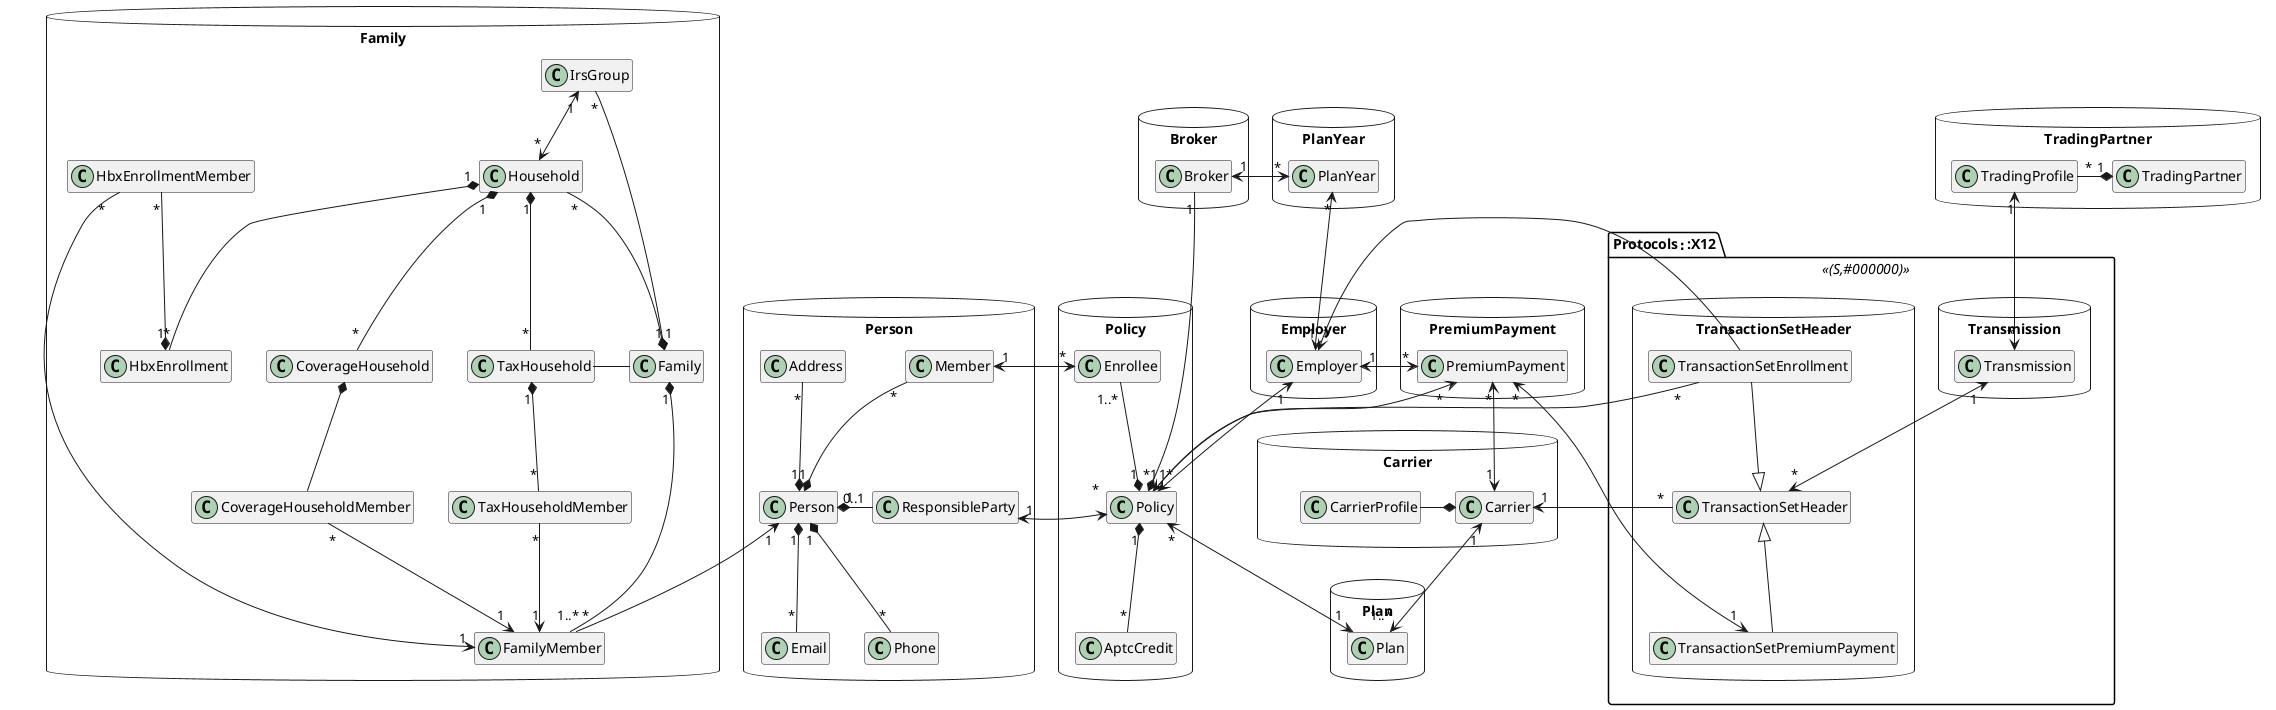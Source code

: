 @startuml
hide empty members

package Person as PersonDoc <<Database >> {

  class Address
  class Email
  class Phone

  class Person

  class Member
  class ResponsibleParty

  Person "1" *-u-  "*" Member
  Person "1" *-r- "0..1" ResponsibleParty
  Person "1" *-u- "*" Address
  Person "1" *-d- "*" Email
  Person "1" *-d- "*" Phone

  'Member -l[hidden]- ResponsibleParty
}

package Employer as EmployerDoc <<Database >> {
  class Employer
}

package Policy as PolicyDoc <<Database >> {
  class Policy
  class Enrollee
  class AptcCredit

  Policy "1" *-u- "1..*" Enrollee
  Policy "1" *-d- "*" AptcCredit
  
  Enrollee "*" <-> "1" Member
  ResponsibleParty "1" <--> "*" Policy
  Employer "1" <--> "*" Policy
}

package Carrier as CarrierDoc <<Database >> {
  class Carrier
  class CarrierProfile

  CarrierProfile -* Carrier
}

package Protocols"":"":X12 as X12Package  << (S,#000000) >> {
  package TransactionSetHeader as TSHeaderDoc <<Database >> {
    class TransactionSetHeader
    class TransactionSetEnrollment
    class TransactionSetPremiumPayment
    TransactionSetEnrollment --|> TransactionSetHeader
    TransactionSetPremiumPayment -u-|> TransactionSetHeader
    TransactionSetHeader "*" -> "1" Carrier
    TransactionSetEnrollment "*" -> "1" Policy
    TransactionSetEnrollment "*" -> "1" Employer
  }

  package Transmission as TransmissionDoc <<Database >> {
    class Transmission
    TransactionSetHeader "*" <-u-> "1" Transmission
  }
}

package TradingPartner as TradingPartnerDoc <<Database >> {
    class TradingPartner
    class TradingProfile

    TradingProfile "*" -r-* "1" TradingPartner
}

package Broker as BrokerPackage <<Database >> {
  class Broker
}

package Plan as PlanPackage <<Database >> {
  class Plan
}

package PlanYear as PlanYearPackage <<Database >> {
  class PlanYear
}

package PremiumPayment as PPPackage <<Database >> {
  class PremiumPayment

  PremiumPayment "*" <--> "1" Policy
  PremiumPayment "*" <-u-> "1" Carrier
  PremiumPayment "*" <--> "1" TransactionSetPremiumPayment
}

package Family as FamilyDoc <<Database >> {
  class Family
  class FamilyMember
  class Household
  class IrsGroup
  class HbxEnrollment
  class HbxEnrollmentMember
  class CoverageHousehold
  class HbxEnrollmentMember
  class TaxHousehold
  class TaxHouseholdMember

  
  Family "1" *-u- "*" Household
  Family "1" *-u- "*" IrsGroup
  Household "*" <-u-> "1" IrsGroup
  Family "1" *-- "1..*" FamilyMember

  FamilyMember "*" -u-> "1" Person

  Household "1" *-- "*" HbxEnrollment
  Household "1" *- "*" TaxHousehold
  Household "1" *-- "*" CoverageHousehold

  HbxEnrollmentMember "*" --> "1" FamilyMember
  HbxEnrollmentMember "*" --* "1" HbxEnrollment

  CoverageHousehold *-- CoverageHouseholdMember
  CoverageHouseholdMember "*" --> "1" FamilyMember

  TaxHousehold "1" *-d- "*" TaxHouseholdMember
  TaxHouseholdMember "*" --> "1" FamilyMember
}

Family -r- TaxHousehold

'PersonDoc -l[hidden]- FamilyDoc
CarrierDoc -u[hidden]- Employer

Policy "*" *-u- "1" Broker
Carrier "1" <--> "1..*" Plan
Policy "*" <--> "1" Plan
PlanYear "*" <--> "1" Employer
PlanYear "*" <-> "1" Broker
Transmission "*" <-u-> "1" TradingProfile

PremiumPayment "*" <--> "1" Employer

@enduml
